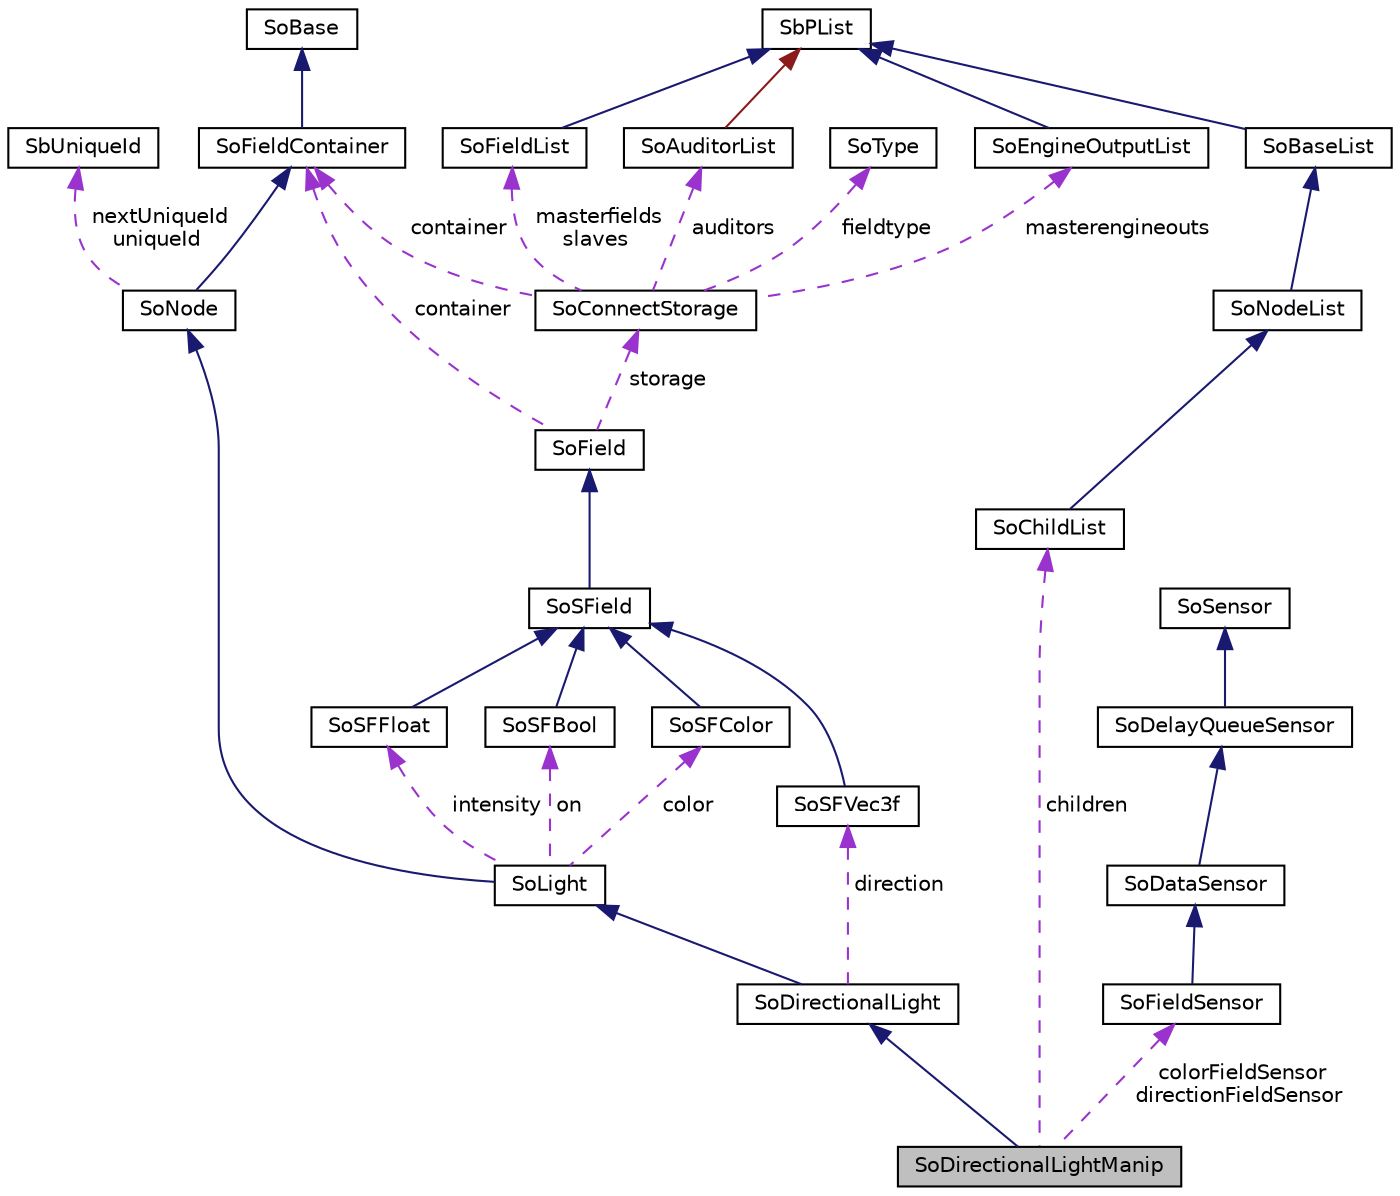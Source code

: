 digraph "SoDirectionalLightManip"
{
 // LATEX_PDF_SIZE
  edge [fontname="Helvetica",fontsize="10",labelfontname="Helvetica",labelfontsize="10"];
  node [fontname="Helvetica",fontsize="10",shape=record];
  Node1 [label="SoDirectionalLightManip",height=0.2,width=0.4,color="black", fillcolor="grey75", style="filled", fontcolor="black",tooltip=" "];
  Node2 -> Node1 [dir="back",color="midnightblue",fontsize="10",style="solid",fontname="Helvetica"];
  Node2 [label="SoDirectionalLight",height=0.2,width=0.4,color="black", fillcolor="white", style="filled",URL="$classSoDirectionalLight.html",tooltip="The SoDirectionalLight class is a node type for specifying directional light sources."];
  Node3 -> Node2 [dir="back",color="midnightblue",fontsize="10",style="solid",fontname="Helvetica"];
  Node3 [label="SoLight",height=0.2,width=0.4,color="black", fillcolor="white", style="filled",URL="$classSoLight.html",tooltip="The SoLight class is the base class for light emitting nodes."];
  Node4 -> Node3 [dir="back",color="midnightblue",fontsize="10",style="solid",fontname="Helvetica"];
  Node4 [label="SoNode",height=0.2,width=0.4,color="black", fillcolor="white", style="filled",URL="$classSoNode.html",tooltip="The SoNode class is the base class for nodes used in scene graphs."];
  Node5 -> Node4 [dir="back",color="midnightblue",fontsize="10",style="solid",fontname="Helvetica"];
  Node5 [label="SoFieldContainer",height=0.2,width=0.4,color="black", fillcolor="white", style="filled",URL="$classSoFieldContainer.html",tooltip="The SoFieldContainer class is a base class for all classes that contain fields."];
  Node6 -> Node5 [dir="back",color="midnightblue",fontsize="10",style="solid",fontname="Helvetica"];
  Node6 [label="SoBase",height=0.2,width=0.4,color="black", fillcolor="white", style="filled",URL="$classSoBase.html",tooltip="The SoBase class is the top-level superclass for a number of class-hierarchies."];
  Node7 -> Node4 [dir="back",color="darkorchid3",fontsize="10",style="dashed",label=" nextUniqueId\nuniqueId" ,fontname="Helvetica"];
  Node7 [label="SbUniqueId",height=0.2,width=0.4,color="black", fillcolor="white", style="filled",URL="$classSbUniqueId.html",tooltip="SbUniqueId is an integer type for node identifiers."];
  Node8 -> Node3 [dir="back",color="darkorchid3",fontsize="10",style="dashed",label=" intensity" ,fontname="Helvetica"];
  Node8 [label="SoSFFloat",height=0.2,width=0.4,color="black", fillcolor="white", style="filled",URL="$classSoSFFloat.html",tooltip="The SoSFFloat class is a container for a floating point value."];
  Node9 -> Node8 [dir="back",color="midnightblue",fontsize="10",style="solid",fontname="Helvetica"];
  Node9 [label="SoSField",height=0.2,width=0.4,color="black", fillcolor="white", style="filled",URL="$classSoSField.html",tooltip="The SoSField class is the base class for fields which contains only a single value."];
  Node10 -> Node9 [dir="back",color="midnightblue",fontsize="10",style="solid",fontname="Helvetica"];
  Node10 [label="SoField",height=0.2,width=0.4,color="black", fillcolor="white", style="filled",URL="$classSoField.html",tooltip="The SoField class is the top-level abstract base class for fields."];
  Node5 -> Node10 [dir="back",color="darkorchid3",fontsize="10",style="dashed",label=" container" ,fontname="Helvetica"];
  Node11 -> Node10 [dir="back",color="darkorchid3",fontsize="10",style="dashed",label=" storage" ,fontname="Helvetica"];
  Node11 [label="SoConnectStorage",height=0.2,width=0.4,color="black", fillcolor="white", style="filled",URL="$classSoConnectStorage.html",tooltip=" "];
  Node12 -> Node11 [dir="back",color="darkorchid3",fontsize="10",style="dashed",label=" masterfields\nslaves" ,fontname="Helvetica"];
  Node12 [label="SoFieldList",height=0.2,width=0.4,color="black", fillcolor="white", style="filled",URL="$classSoFieldList.html",tooltip="The SoFieldList class is a container for pointers to SoField objects."];
  Node13 -> Node12 [dir="back",color="midnightblue",fontsize="10",style="solid",fontname="Helvetica"];
  Node13 [label="SbPList",height=0.2,width=0.4,color="black", fillcolor="white", style="filled",URL="$classSbPList.html",tooltip="The SbPList class is a container class for void pointers."];
  Node14 -> Node11 [dir="back",color="darkorchid3",fontsize="10",style="dashed",label=" auditors" ,fontname="Helvetica"];
  Node14 [label="SoAuditorList",height=0.2,width=0.4,color="black", fillcolor="white", style="filled",URL="$classSoAuditorList.html",tooltip="The SoAuditorList class is used to keep track of auditors for certain object classes."];
  Node13 -> Node14 [dir="back",color="firebrick4",fontsize="10",style="solid",fontname="Helvetica"];
  Node5 -> Node11 [dir="back",color="darkorchid3",fontsize="10",style="dashed",label=" container" ,fontname="Helvetica"];
  Node15 -> Node11 [dir="back",color="darkorchid3",fontsize="10",style="dashed",label=" fieldtype" ,fontname="Helvetica"];
  Node15 [label="SoType",height=0.2,width=0.4,color="black", fillcolor="white", style="filled",URL="$classSoType.html",tooltip="The SoType class is the basis for the runtime type system in Coin."];
  Node16 -> Node11 [dir="back",color="darkorchid3",fontsize="10",style="dashed",label=" masterengineouts" ,fontname="Helvetica"];
  Node16 [label="SoEngineOutputList",height=0.2,width=0.4,color="black", fillcolor="white", style="filled",URL="$classSoEngineOutputList.html",tooltip="The SoEngineOutputList class is a container for SoEngineOutput objects."];
  Node13 -> Node16 [dir="back",color="midnightblue",fontsize="10",style="solid",fontname="Helvetica"];
  Node17 -> Node3 [dir="back",color="darkorchid3",fontsize="10",style="dashed",label=" on" ,fontname="Helvetica"];
  Node17 [label="SoSFBool",height=0.2,width=0.4,color="black", fillcolor="white", style="filled",URL="$classSoSFBool.html",tooltip="The SoSFBool class is a container for an SbBool value."];
  Node9 -> Node17 [dir="back",color="midnightblue",fontsize="10",style="solid",fontname="Helvetica"];
  Node18 -> Node3 [dir="back",color="darkorchid3",fontsize="10",style="dashed",label=" color" ,fontname="Helvetica"];
  Node18 [label="SoSFColor",height=0.2,width=0.4,color="black", fillcolor="white", style="filled",URL="$classSoSFColor.html",tooltip="The SoSFColor class is a container for an SbColor value."];
  Node9 -> Node18 [dir="back",color="midnightblue",fontsize="10",style="solid",fontname="Helvetica"];
  Node19 -> Node2 [dir="back",color="darkorchid3",fontsize="10",style="dashed",label=" direction" ,fontname="Helvetica"];
  Node19 [label="SoSFVec3f",height=0.2,width=0.4,color="black", fillcolor="white", style="filled",URL="$classSoSFVec3f.html",tooltip="The SoSFVec3f class is a container for an SbVec3f vector."];
  Node9 -> Node19 [dir="back",color="midnightblue",fontsize="10",style="solid",fontname="Helvetica"];
  Node20 -> Node1 [dir="back",color="darkorchid3",fontsize="10",style="dashed",label=" children" ,fontname="Helvetica"];
  Node20 [label="SoChildList",height=0.2,width=0.4,color="black", fillcolor="white", style="filled",URL="$classSoChildList.html",tooltip="The SoChildList class is a container for node children."];
  Node21 -> Node20 [dir="back",color="midnightblue",fontsize="10",style="solid",fontname="Helvetica"];
  Node21 [label="SoNodeList",height=0.2,width=0.4,color="black", fillcolor="white", style="filled",URL="$classSoNodeList.html",tooltip="The SoNodeList class is a container for pointers to SoNode objects."];
  Node22 -> Node21 [dir="back",color="midnightblue",fontsize="10",style="solid",fontname="Helvetica"];
  Node22 [label="SoBaseList",height=0.2,width=0.4,color="black", fillcolor="white", style="filled",URL="$classSoBaseList.html",tooltip="The SoBaseList class is a container for pointers to SoBase derived objects."];
  Node13 -> Node22 [dir="back",color="midnightblue",fontsize="10",style="solid",fontname="Helvetica"];
  Node23 -> Node1 [dir="back",color="darkorchid3",fontsize="10",style="dashed",label=" colorFieldSensor\ndirectionFieldSensor" ,fontname="Helvetica"];
  Node23 [label="SoFieldSensor",height=0.2,width=0.4,color="black", fillcolor="white", style="filled",URL="$classSoFieldSensor.html",tooltip="The SoFieldSensor class detects changes to a field."];
  Node24 -> Node23 [dir="back",color="midnightblue",fontsize="10",style="solid",fontname="Helvetica"];
  Node24 [label="SoDataSensor",height=0.2,width=0.4,color="black", fillcolor="white", style="filled",URL="$classSoDataSensor.html",tooltip="The SoDataSensor class is the abstract base class for sensors monitoring changes in a scene graph."];
  Node25 -> Node24 [dir="back",color="midnightblue",fontsize="10",style="solid",fontname="Helvetica"];
  Node25 [label="SoDelayQueueSensor",height=0.2,width=0.4,color="black", fillcolor="white", style="filled",URL="$classSoDelayQueueSensor.html",tooltip="The SoDelayQueueSensor class is the abstract base class for priority scheduled sensors."];
  Node26 -> Node25 [dir="back",color="midnightblue",fontsize="10",style="solid",fontname="Helvetica"];
  Node26 [label="SoSensor",height=0.2,width=0.4,color="black", fillcolor="white", style="filled",URL="$classSoSensor.html",tooltip="The SoSensor class is the abstract base class for all sensors."];
}
